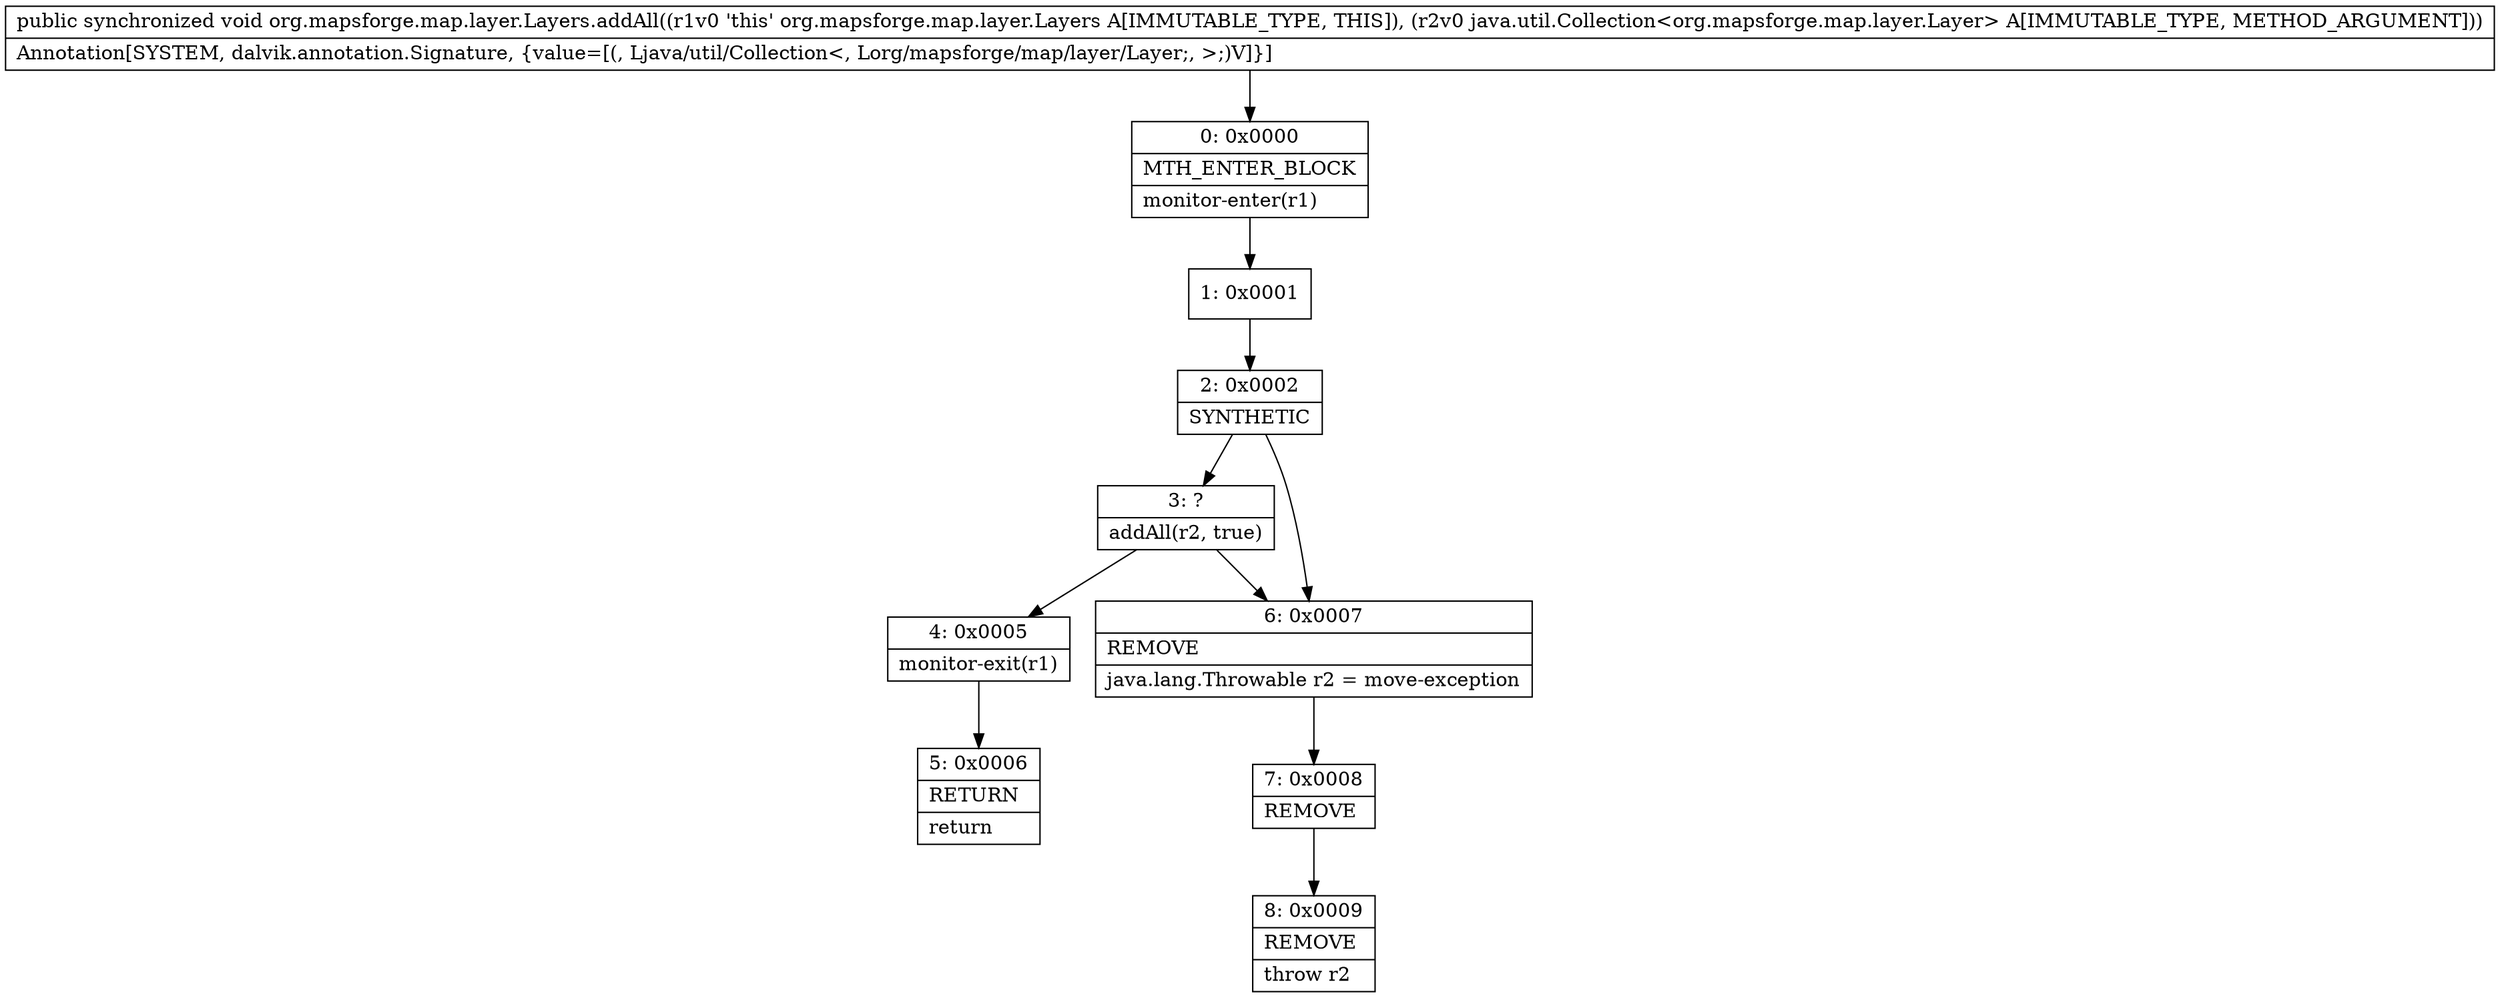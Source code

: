 digraph "CFG fororg.mapsforge.map.layer.Layers.addAll(Ljava\/util\/Collection;)V" {
Node_0 [shape=record,label="{0\:\ 0x0000|MTH_ENTER_BLOCK\l|monitor\-enter(r1)\l}"];
Node_1 [shape=record,label="{1\:\ 0x0001}"];
Node_2 [shape=record,label="{2\:\ 0x0002|SYNTHETIC\l}"];
Node_3 [shape=record,label="{3\:\ ?|addAll(r2, true)\l}"];
Node_4 [shape=record,label="{4\:\ 0x0005|monitor\-exit(r1)\l}"];
Node_5 [shape=record,label="{5\:\ 0x0006|RETURN\l|return\l}"];
Node_6 [shape=record,label="{6\:\ 0x0007|REMOVE\l|java.lang.Throwable r2 = move\-exception\l}"];
Node_7 [shape=record,label="{7\:\ 0x0008|REMOVE\l}"];
Node_8 [shape=record,label="{8\:\ 0x0009|REMOVE\l|throw r2\l}"];
MethodNode[shape=record,label="{public synchronized void org.mapsforge.map.layer.Layers.addAll((r1v0 'this' org.mapsforge.map.layer.Layers A[IMMUTABLE_TYPE, THIS]), (r2v0 java.util.Collection\<org.mapsforge.map.layer.Layer\> A[IMMUTABLE_TYPE, METHOD_ARGUMENT]))  | Annotation[SYSTEM, dalvik.annotation.Signature, \{value=[(, Ljava\/util\/Collection\<, Lorg\/mapsforge\/map\/layer\/Layer;, \>;)V]\}]\l}"];
MethodNode -> Node_0;
Node_0 -> Node_1;
Node_1 -> Node_2;
Node_2 -> Node_3;
Node_2 -> Node_6;
Node_3 -> Node_4;
Node_3 -> Node_6;
Node_4 -> Node_5;
Node_6 -> Node_7;
Node_7 -> Node_8;
}

